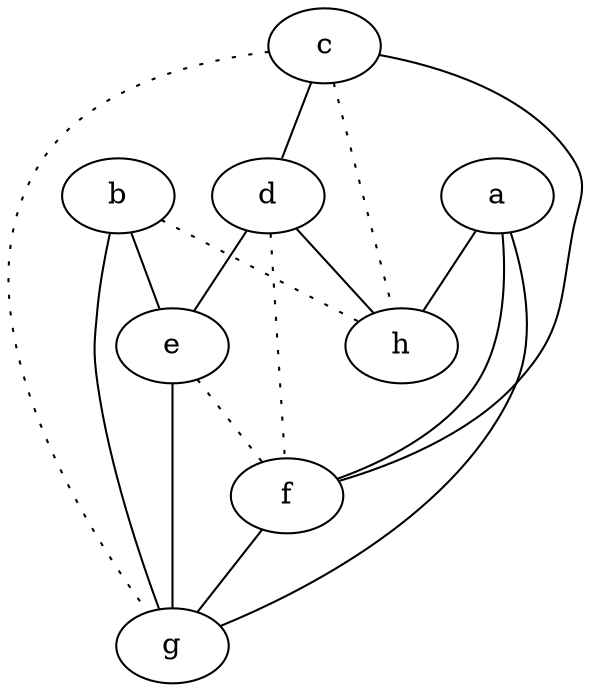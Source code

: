graph {
a -- f;
a -- g;
a -- h;
b -- e;
b -- g;
b -- h [style=dotted];
c -- d;
c -- f;
c -- g [style=dotted];
c -- h [style=dotted];
d -- e;
d -- f [style=dotted];
d -- h;
e -- f [style=dotted];
e -- g;
f -- g;
}
